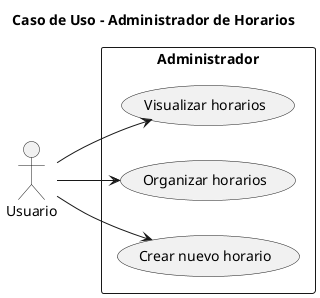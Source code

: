 @startuml
title Caso de Uso - Administrador de Horarios

left to right direction
actor Usuario as cust

rectangle "Administrador" {
    usecase "Visualizar horarios" as OP1
    usecase "Organizar horarios" as OP2
usecase "Crear nuevo horario" as OP3
}

cust --> OP1
cust --> OP2
cust -->OP3
@enduml
